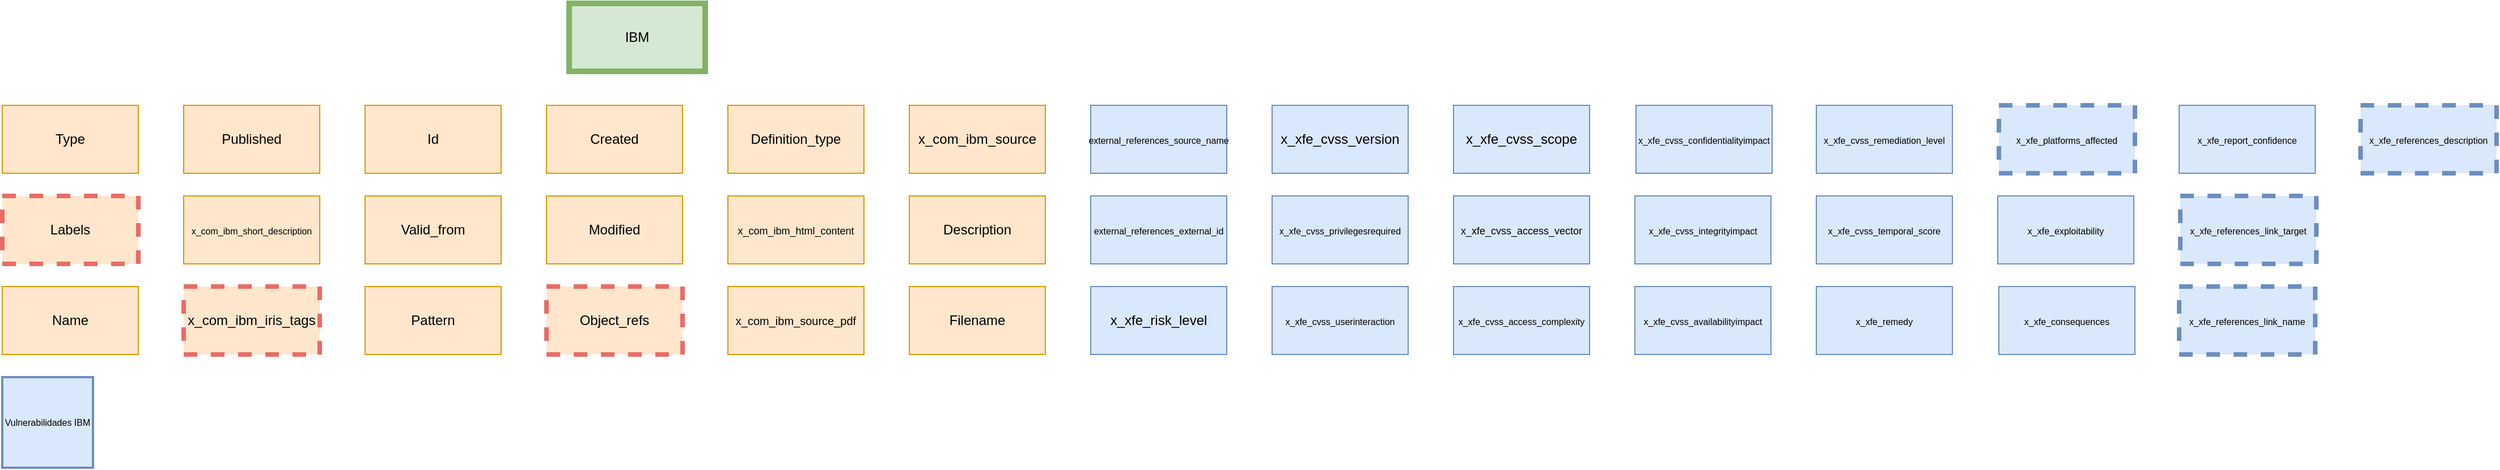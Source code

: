 <mxfile version="16.5.6" type="device"><diagram id="96QTAUv8w3ZqBzQjjBak" name="Page-1"><mxGraphModel dx="868" dy="398" grid="1" gridSize="10" guides="1" tooltips="1" connect="1" arrows="1" fold="1" page="1" pageScale="1" pageWidth="2339" pageHeight="3300" math="0" shadow="0"><root><mxCell id="0"/><mxCell id="1" parent="0"/><mxCell id="SAI2QY0VqdAdKrrSDxDC-1" value="IBM" style="rounded=0;whiteSpace=wrap;html=1;strokeWidth=5;fillColor=#d5e8d4;strokeColor=#82b366;" vertex="1" parent="1"><mxGeometry x="540" y="30" width="120" height="60" as="geometry"/></mxCell><mxCell id="SAI2QY0VqdAdKrrSDxDC-2" value="Type" style="rounded=0;whiteSpace=wrap;html=1;fillColor=#ffe6cc;strokeColor=#d79b00;" vertex="1" parent="1"><mxGeometry x="40" y="120" width="120" height="60" as="geometry"/></mxCell><mxCell id="SAI2QY0VqdAdKrrSDxDC-3" value="Labels" style="rounded=0;whiteSpace=wrap;html=1;fillColor=#ffe6cc;strokeColor=#EA6B66;dashed=1;strokeWidth=4;" vertex="1" parent="1"><mxGeometry x="40" y="200" width="120" height="60" as="geometry"/></mxCell><mxCell id="SAI2QY0VqdAdKrrSDxDC-4" value="Name" style="rounded=0;whiteSpace=wrap;html=1;fillColor=#ffe6cc;strokeColor=#d79b00;" vertex="1" parent="1"><mxGeometry x="40" y="280" width="120" height="60" as="geometry"/></mxCell><mxCell id="SAI2QY0VqdAdKrrSDxDC-5" value="Published" style="rounded=0;whiteSpace=wrap;html=1;fillColor=#ffe6cc;strokeColor=#d79b00;" vertex="1" parent="1"><mxGeometry x="200" y="120" width="120" height="60" as="geometry"/></mxCell><mxCell id="SAI2QY0VqdAdKrrSDxDC-6" value="&lt;font style=&quot;font-size: 8px&quot;&gt;x_com_ibm_short_description&lt;/font&gt;" style="rounded=0;whiteSpace=wrap;html=1;fillColor=#ffe6cc;strokeColor=#d79b00;" vertex="1" parent="1"><mxGeometry x="200" y="200" width="120" height="60" as="geometry"/></mxCell><mxCell id="SAI2QY0VqdAdKrrSDxDC-7" value="x_com_ibm_iris_tags" style="rounded=0;whiteSpace=wrap;html=1;dashed=1;strokeWidth=4;strokeColor=#EA6B66;fillColor=#ffe6cc;" vertex="1" parent="1"><mxGeometry x="200" y="280" width="120" height="60" as="geometry"/></mxCell><mxCell id="SAI2QY0VqdAdKrrSDxDC-9" value="Id" style="rounded=0;whiteSpace=wrap;html=1;fillColor=#ffe6cc;strokeColor=#d79b00;" vertex="1" parent="1"><mxGeometry x="360" y="120" width="120" height="60" as="geometry"/></mxCell><mxCell id="SAI2QY0VqdAdKrrSDxDC-10" value="Valid_from" style="rounded=0;whiteSpace=wrap;html=1;fillColor=#ffe6cc;strokeColor=#d79b00;" vertex="1" parent="1"><mxGeometry x="360" y="200" width="120" height="60" as="geometry"/></mxCell><mxCell id="SAI2QY0VqdAdKrrSDxDC-11" value="Pattern" style="rounded=0;whiteSpace=wrap;html=1;fillColor=#ffe6cc;strokeColor=#d79b00;" vertex="1" parent="1"><mxGeometry x="360" y="280" width="120" height="60" as="geometry"/></mxCell><mxCell id="SAI2QY0VqdAdKrrSDxDC-12" value="Created" style="rounded=0;whiteSpace=wrap;html=1;fillColor=#ffe6cc;strokeColor=#d79b00;" vertex="1" parent="1"><mxGeometry x="520" y="120" width="120" height="60" as="geometry"/></mxCell><mxCell id="SAI2QY0VqdAdKrrSDxDC-13" value="Modified" style="rounded=0;whiteSpace=wrap;html=1;fillColor=#ffe6cc;strokeColor=#d79b00;" vertex="1" parent="1"><mxGeometry x="520" y="200" width="120" height="60" as="geometry"/></mxCell><mxCell id="SAI2QY0VqdAdKrrSDxDC-14" value="Object_refs" style="rounded=0;whiteSpace=wrap;html=1;dashed=1;strokeWidth=4;strokeColor=#EA6B66;fillColor=#ffe6cc;" vertex="1" parent="1"><mxGeometry x="520" y="280" width="120" height="60" as="geometry"/></mxCell><mxCell id="SAI2QY0VqdAdKrrSDxDC-16" value="Definition_type" style="rounded=0;whiteSpace=wrap;html=1;fillColor=#ffe6cc;strokeColor=#d79b00;" vertex="1" parent="1"><mxGeometry x="680" y="120" width="120" height="60" as="geometry"/></mxCell><mxCell id="SAI2QY0VqdAdKrrSDxDC-17" value="&lt;font style=&quot;font-size: 9px&quot;&gt;x_com_ibm_html_content&lt;/font&gt;" style="rounded=0;whiteSpace=wrap;html=1;fillColor=#ffe6cc;strokeColor=#d79b00;" vertex="1" parent="1"><mxGeometry x="680" y="200" width="120" height="60" as="geometry"/></mxCell><mxCell id="SAI2QY0VqdAdKrrSDxDC-18" value="&lt;font style=&quot;font-size: 10px&quot;&gt;x_com_ibm_source_pdf&lt;/font&gt;" style="rounded=0;whiteSpace=wrap;html=1;fillColor=#ffe6cc;strokeColor=#d79b00;" vertex="1" parent="1"><mxGeometry x="680" y="280" width="120" height="60" as="geometry"/></mxCell><mxCell id="SAI2QY0VqdAdKrrSDxDC-19" value="x_com_ibm_source" style="rounded=0;whiteSpace=wrap;html=1;fillColor=#ffe6cc;strokeColor=#d79b00;" vertex="1" parent="1"><mxGeometry x="840" y="120" width="120" height="60" as="geometry"/></mxCell><mxCell id="SAI2QY0VqdAdKrrSDxDC-20" value="Description" style="rounded=0;whiteSpace=wrap;html=1;fillColor=#ffe6cc;strokeColor=#d79b00;" vertex="1" parent="1"><mxGeometry x="840" y="200" width="120" height="60" as="geometry"/></mxCell><mxCell id="SAI2QY0VqdAdKrrSDxDC-21" value="Filename" style="rounded=0;whiteSpace=wrap;html=1;fillColor=#ffe6cc;strokeColor=#d79b00;" vertex="1" parent="1"><mxGeometry x="840" y="280" width="120" height="60" as="geometry"/></mxCell><mxCell id="SAI2QY0VqdAdKrrSDxDC-32" value="&lt;font style=&quot;font-size: 8px&quot;&gt;external_references_source_name&lt;/font&gt;" style="rounded=0;whiteSpace=wrap;html=1;fillColor=#dae8fc;strokeColor=#6c8ebf;" vertex="1" parent="1"><mxGeometry x="1000" y="120" width="120" height="60" as="geometry"/></mxCell><mxCell id="SAI2QY0VqdAdKrrSDxDC-33" value="&lt;font style=&quot;font-size: 8px&quot;&gt;external_references_external_id&lt;/font&gt;" style="rounded=0;whiteSpace=wrap;html=1;fillColor=#dae8fc;strokeColor=#6c8ebf;" vertex="1" parent="1"><mxGeometry x="1000" y="200" width="120" height="60" as="geometry"/></mxCell><mxCell id="SAI2QY0VqdAdKrrSDxDC-34" value="x_xfe_risk_level" style="rounded=0;whiteSpace=wrap;html=1;fillColor=#dae8fc;strokeColor=#6c8ebf;" vertex="1" parent="1"><mxGeometry x="1000" y="280" width="120" height="60" as="geometry"/></mxCell><mxCell id="SAI2QY0VqdAdKrrSDxDC-35" value="&lt;font style=&quot;font-size: 8px&quot;&gt;x_xfe_cvss_userinteraction&lt;/font&gt;" style="rounded=0;whiteSpace=wrap;html=1;fillColor=#dae8fc;strokeColor=#6c8ebf;" vertex="1" parent="1"><mxGeometry x="1160" y="280" width="120" height="60" as="geometry"/></mxCell><mxCell id="SAI2QY0VqdAdKrrSDxDC-36" value="&lt;font style=&quot;font-size: 8px&quot;&gt;x_xfe_cvss_privilegesrequired&lt;/font&gt;" style="rounded=0;whiteSpace=wrap;html=1;fillColor=#dae8fc;strokeColor=#6c8ebf;" vertex="1" parent="1"><mxGeometry x="1160" y="200" width="120" height="60" as="geometry"/></mxCell><mxCell id="SAI2QY0VqdAdKrrSDxDC-37" value="&lt;font style=&quot;font-size: 8px&quot;&gt;x_xfe_cvss_access_complexity&lt;/font&gt;" style="rounded=0;whiteSpace=wrap;html=1;fillColor=#dae8fc;strokeColor=#6c8ebf;" vertex="1" parent="1"><mxGeometry x="1320" y="280" width="120" height="60" as="geometry"/></mxCell><mxCell id="SAI2QY0VqdAdKrrSDxDC-39" value="x_xfe_cvss_version" style="rounded=0;whiteSpace=wrap;html=1;fillColor=#dae8fc;strokeColor=#6c8ebf;" vertex="1" parent="1"><mxGeometry x="1160" y="120" width="120" height="60" as="geometry"/></mxCell><mxCell id="SAI2QY0VqdAdKrrSDxDC-40" value="x_xfe_cvss_scope" style="rounded=0;whiteSpace=wrap;html=1;fillColor=#dae8fc;strokeColor=#6c8ebf;" vertex="1" parent="1"><mxGeometry x="1320" y="120" width="120" height="60" as="geometry"/></mxCell><mxCell id="SAI2QY0VqdAdKrrSDxDC-41" value="&lt;font style=&quot;font-size: 9px&quot;&gt;x_xfe_cvss_access_vector&lt;/font&gt;" style="rounded=0;whiteSpace=wrap;html=1;fillColor=#dae8fc;strokeColor=#6c8ebf;" vertex="1" parent="1"><mxGeometry x="1320" y="200" width="120" height="60" as="geometry"/></mxCell><mxCell id="SAI2QY0VqdAdKrrSDxDC-42" value="&lt;font style=&quot;font-size: 8px&quot;&gt;x_xfe_cvss_confidentialityimpact&lt;/font&gt;" style="rounded=0;whiteSpace=wrap;html=1;fillColor=#dae8fc;strokeColor=#6c8ebf;" vertex="1" parent="1"><mxGeometry x="1481" y="120" width="120" height="60" as="geometry"/></mxCell><mxCell id="SAI2QY0VqdAdKrrSDxDC-43" value="&lt;font style=&quot;font-size: 8px&quot;&gt;x_xfe_cvss_integrityimpact&lt;/font&gt;" style="rounded=0;whiteSpace=wrap;html=1;fillColor=#dae8fc;strokeColor=#6c8ebf;" vertex="1" parent="1"><mxGeometry x="1480" y="200" width="120" height="60" as="geometry"/></mxCell><mxCell id="SAI2QY0VqdAdKrrSDxDC-44" value="&lt;font style=&quot;font-size: 8px&quot;&gt;x_xfe_cvss_availabilityimpact&lt;/font&gt;" style="rounded=0;whiteSpace=wrap;html=1;fillColor=#dae8fc;strokeColor=#6c8ebf;" vertex="1" parent="1"><mxGeometry x="1480" y="280" width="120" height="60" as="geometry"/></mxCell><mxCell id="SAI2QY0VqdAdKrrSDxDC-45" value="&lt;font style=&quot;font-size: 8px&quot;&gt;x_xfe_cvss_remediation_level&lt;/font&gt;" style="rounded=0;whiteSpace=wrap;html=1;fillColor=#dae8fc;strokeColor=#6c8ebf;" vertex="1" parent="1"><mxGeometry x="1640" y="120" width="120" height="60" as="geometry"/></mxCell><mxCell id="SAI2QY0VqdAdKrrSDxDC-46" value="&lt;font style=&quot;font-size: 8px&quot;&gt;x_xfe_cvss_temporal_score&lt;/font&gt;" style="rounded=0;whiteSpace=wrap;html=1;fillColor=#dae8fc;strokeColor=#6c8ebf;" vertex="1" parent="1"><mxGeometry x="1640" y="200" width="120" height="60" as="geometry"/></mxCell><mxCell id="SAI2QY0VqdAdKrrSDxDC-47" value="&lt;font style=&quot;font-size: 8px&quot;&gt;x_xfe_remedy&lt;/font&gt;" style="rounded=0;whiteSpace=wrap;html=1;fillColor=#dae8fc;strokeColor=#6c8ebf;" vertex="1" parent="1"><mxGeometry x="1640" y="280" width="120" height="60" as="geometry"/></mxCell><mxCell id="SAI2QY0VqdAdKrrSDxDC-49" value="&lt;font style=&quot;font-size: 8px&quot;&gt;x_xfe_consequences&lt;/font&gt;" style="rounded=0;whiteSpace=wrap;html=1;fillColor=#dae8fc;strokeColor=#6c8ebf;" vertex="1" parent="1"><mxGeometry x="1801" y="280" width="120" height="60" as="geometry"/></mxCell><mxCell id="SAI2QY0VqdAdKrrSDxDC-50" value="&lt;font style=&quot;font-size: 8px&quot;&gt;x_xfe_exploitability&lt;/font&gt;" style="rounded=0;whiteSpace=wrap;html=1;fillColor=#dae8fc;strokeColor=#6c8ebf;" vertex="1" parent="1"><mxGeometry x="1800" y="200" width="120" height="60" as="geometry"/></mxCell><mxCell id="SAI2QY0VqdAdKrrSDxDC-51" value="&lt;font style=&quot;font-size: 8px&quot;&gt;x_xfe_platforms_affected&lt;/font&gt;" style="rounded=0;whiteSpace=wrap;html=1;fillColor=#dae8fc;strokeColor=#6C8EBF;dashed=1;strokeWidth=4;" vertex="1" parent="1"><mxGeometry x="1801" y="120" width="120" height="60" as="geometry"/></mxCell><mxCell id="SAI2QY0VqdAdKrrSDxDC-52" value="&lt;font style=&quot;font-size: 8px&quot;&gt;x_xfe_report_confidence&lt;/font&gt;" style="rounded=0;whiteSpace=wrap;html=1;fillColor=#dae8fc;strokeColor=#6c8ebf;" vertex="1" parent="1"><mxGeometry x="1960" y="120" width="120" height="60" as="geometry"/></mxCell><mxCell id="SAI2QY0VqdAdKrrSDxDC-53" value="&lt;font style=&quot;font-size: 8px&quot;&gt;x_xfe_references_link_target&lt;/font&gt;" style="rounded=0;whiteSpace=wrap;html=1;dashed=1;strokeWidth=4;strokeColor=#6c8ebf;fillColor=#dae8fc;" vertex="1" parent="1"><mxGeometry x="1961" y="200" width="120" height="60" as="geometry"/></mxCell><mxCell id="SAI2QY0VqdAdKrrSDxDC-54" value="&lt;font style=&quot;font-size: 8px&quot;&gt;x_xfe_references_link_name&lt;/font&gt;" style="rounded=0;whiteSpace=wrap;html=1;strokeWidth=4;dashed=1;strokeColor=#6c8ebf;fillColor=#dae8fc;" vertex="1" parent="1"><mxGeometry x="1960" y="280" width="120" height="60" as="geometry"/></mxCell><mxCell id="SAI2QY0VqdAdKrrSDxDC-55" value="&lt;font style=&quot;font-size: 8px&quot;&gt;x_xfe_references_description&lt;/font&gt;" style="rounded=0;whiteSpace=wrap;html=1;dashed=1;strokeWidth=4;strokeColor=#6c8ebf;fillColor=#dae8fc;" vertex="1" parent="1"><mxGeometry x="2120" y="120" width="120" height="60" as="geometry"/></mxCell><mxCell id="SAI2QY0VqdAdKrrSDxDC-57" value="Vulnerabilidades IBM" style="whiteSpace=wrap;html=1;aspect=fixed;fontSize=8;strokeColor=#6c8ebf;strokeWidth=2;fillColor=#dae8fc;" vertex="1" parent="1"><mxGeometry x="40" y="360" width="80" height="80" as="geometry"/></mxCell></root></mxGraphModel></diagram></mxfile>